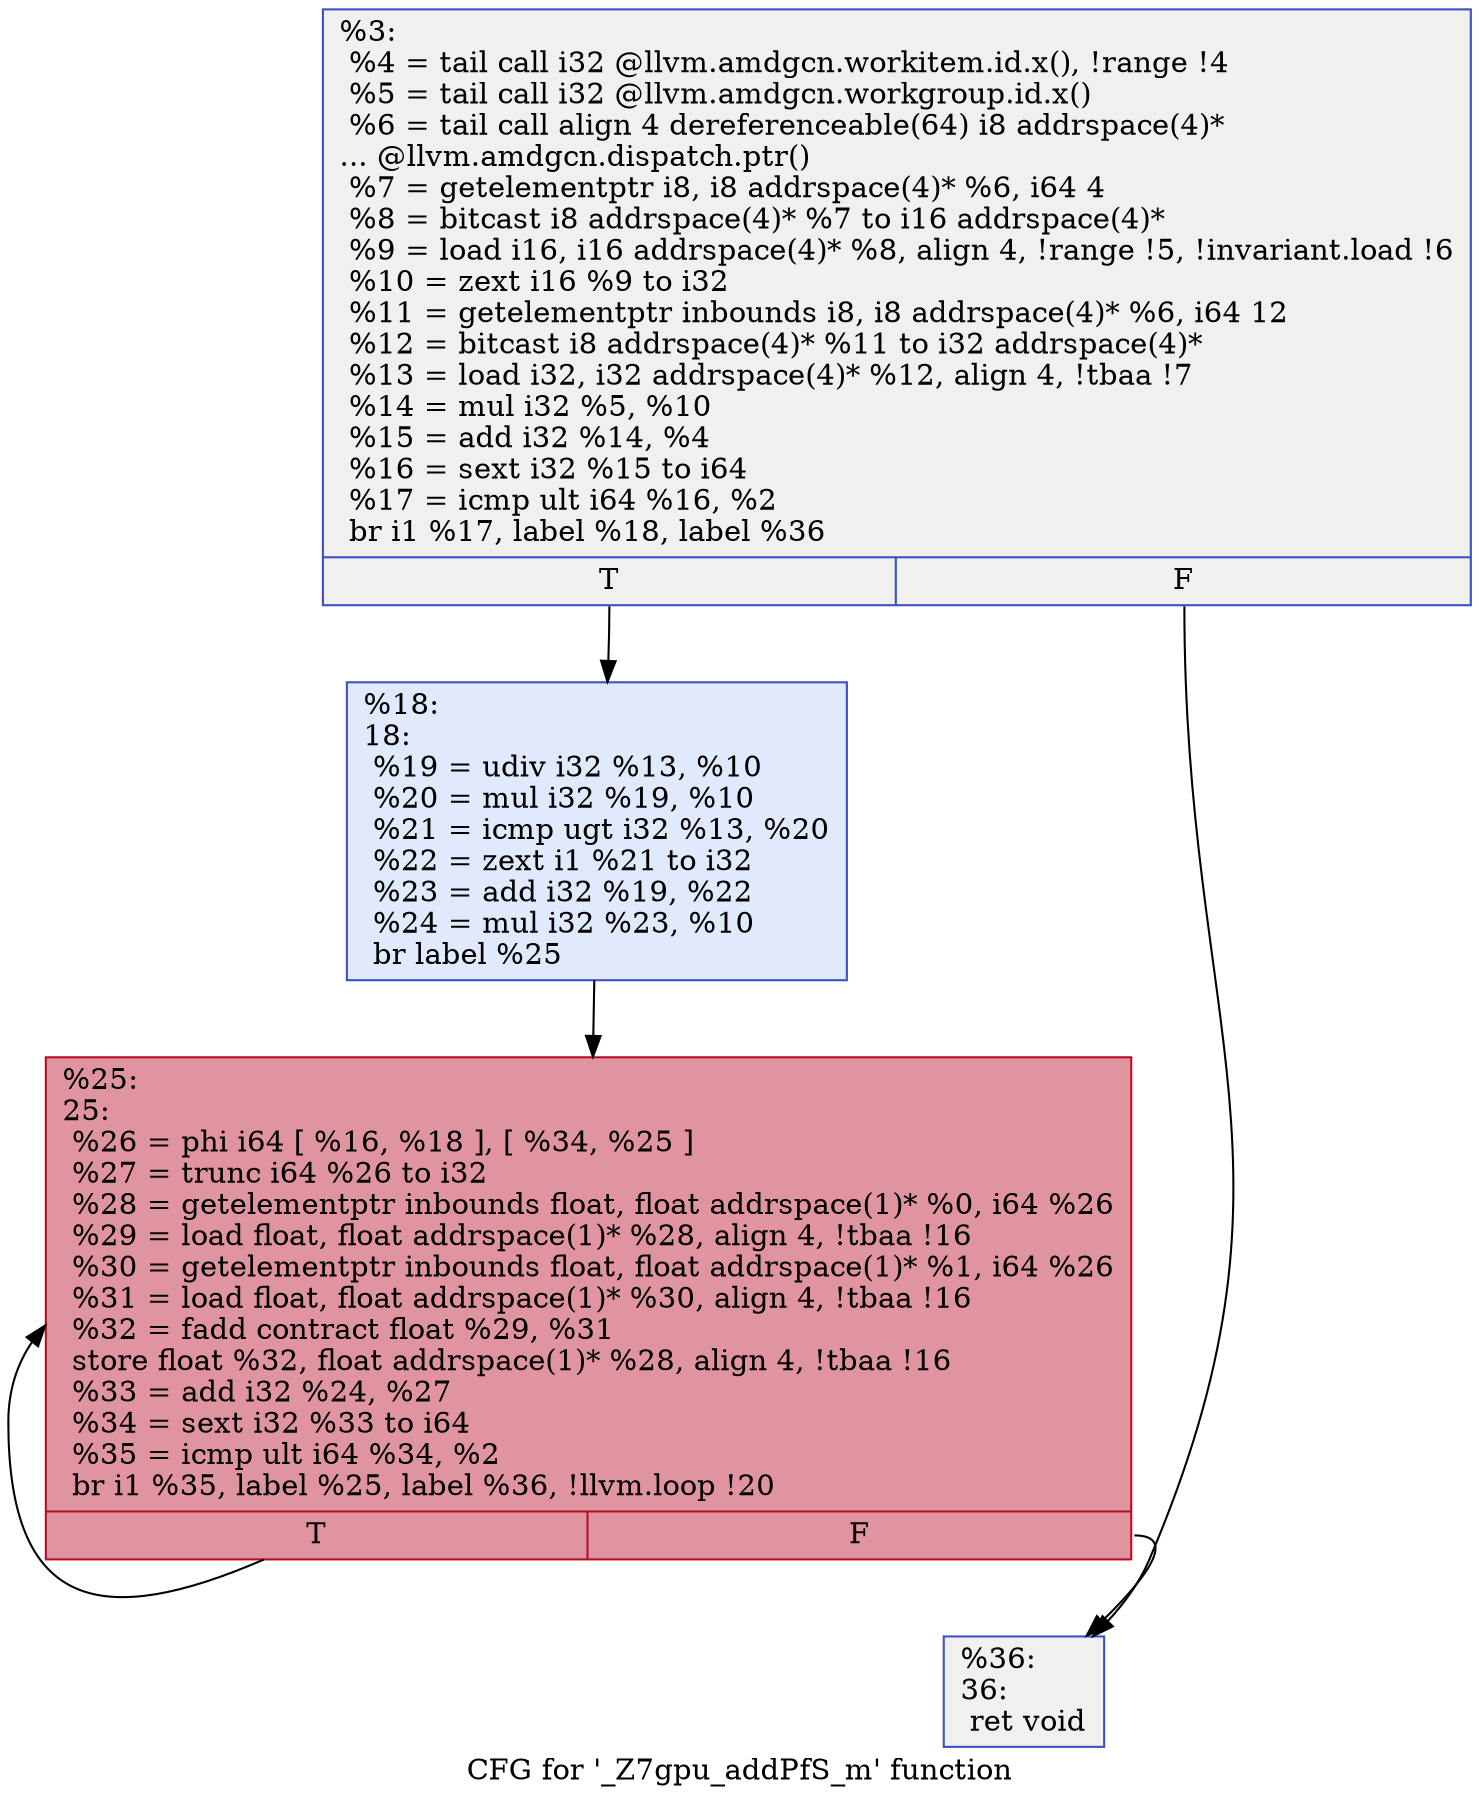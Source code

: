 digraph "CFG for '_Z7gpu_addPfS_m' function" {
	label="CFG for '_Z7gpu_addPfS_m' function";

	Node0x5f17440 [shape=record,color="#3d50c3ff", style=filled, fillcolor="#dedcdb70",label="{%3:\l  %4 = tail call i32 @llvm.amdgcn.workitem.id.x(), !range !4\l  %5 = tail call i32 @llvm.amdgcn.workgroup.id.x()\l  %6 = tail call align 4 dereferenceable(64) i8 addrspace(4)*\l... @llvm.amdgcn.dispatch.ptr()\l  %7 = getelementptr i8, i8 addrspace(4)* %6, i64 4\l  %8 = bitcast i8 addrspace(4)* %7 to i16 addrspace(4)*\l  %9 = load i16, i16 addrspace(4)* %8, align 4, !range !5, !invariant.load !6\l  %10 = zext i16 %9 to i32\l  %11 = getelementptr inbounds i8, i8 addrspace(4)* %6, i64 12\l  %12 = bitcast i8 addrspace(4)* %11 to i32 addrspace(4)*\l  %13 = load i32, i32 addrspace(4)* %12, align 4, !tbaa !7\l  %14 = mul i32 %5, %10\l  %15 = add i32 %14, %4\l  %16 = sext i32 %15 to i64\l  %17 = icmp ult i64 %16, %2\l  br i1 %17, label %18, label %36\l|{<s0>T|<s1>F}}"];
	Node0x5f17440:s0 -> Node0x5f181e0;
	Node0x5f17440:s1 -> Node0x5f197c0;
	Node0x5f181e0 [shape=record,color="#3d50c3ff", style=filled, fillcolor="#b9d0f970",label="{%18:\l18:                                               \l  %19 = udiv i32 %13, %10\l  %20 = mul i32 %19, %10\l  %21 = icmp ugt i32 %13, %20\l  %22 = zext i1 %21 to i32\l  %23 = add i32 %19, %22\l  %24 = mul i32 %23, %10\l  br label %25\l}"];
	Node0x5f181e0 -> Node0x5f19c40;
	Node0x5f19c40 [shape=record,color="#b70d28ff", style=filled, fillcolor="#b70d2870",label="{%25:\l25:                                               \l  %26 = phi i64 [ %16, %18 ], [ %34, %25 ]\l  %27 = trunc i64 %26 to i32\l  %28 = getelementptr inbounds float, float addrspace(1)* %0, i64 %26\l  %29 = load float, float addrspace(1)* %28, align 4, !tbaa !16\l  %30 = getelementptr inbounds float, float addrspace(1)* %1, i64 %26\l  %31 = load float, float addrspace(1)* %30, align 4, !tbaa !16\l  %32 = fadd contract float %29, %31\l  store float %32, float addrspace(1)* %28, align 4, !tbaa !16\l  %33 = add i32 %24, %27\l  %34 = sext i32 %33 to i64\l  %35 = icmp ult i64 %34, %2\l  br i1 %35, label %25, label %36, !llvm.loop !20\l|{<s0>T|<s1>F}}"];
	Node0x5f19c40:s0 -> Node0x5f19c40;
	Node0x5f19c40:s1 -> Node0x5f197c0;
	Node0x5f197c0 [shape=record,color="#3d50c3ff", style=filled, fillcolor="#dedcdb70",label="{%36:\l36:                                               \l  ret void\l}"];
}
